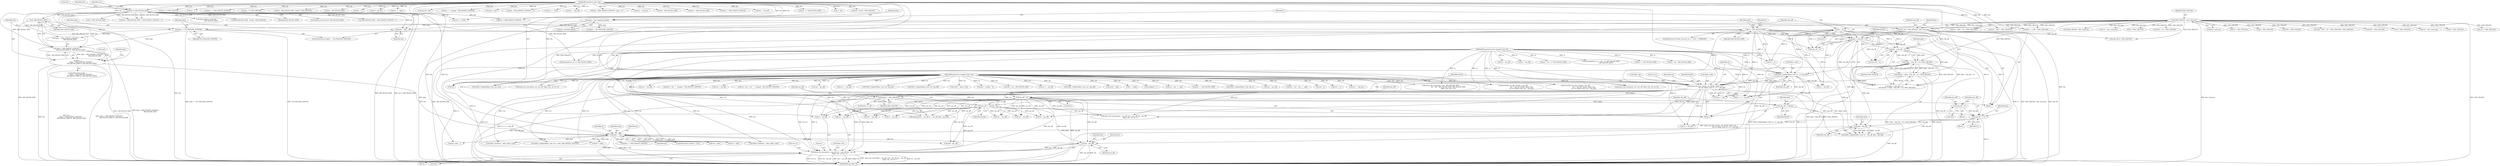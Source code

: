 digraph "0_openssl_68595c0c2886e7942a14f98c17a55a88afb6c292@API" {
"1000411" [label="(Call,aesni_cbc_encrypt(in + aes_off, out + aes_off, len - aes_off,\n                              &key->ks, ctx->iv, 1))"];
"1000125" [label="(MethodParameterIn,const unsigned char *in)"];
"1000237" [label="(Call,aesni_cbc_sha1_enc(in, out, blocks, &key->ks,\n                               ctx->iv, &key->md, in + iv + sha_off))"];
"1000124" [label="(MethodParameterIn,unsigned char *out)"];
"1000218" [label="(Call,blocks = (plen - (sha_off + iv)) / SHA_CBLOCK)"];
"1000220" [label="(Call,(plen - (sha_off + iv)) / SHA_CBLOCK)"];
"1000221" [label="(Call,plen - (sha_off + iv))"];
"1000213" [label="(Call,plen > (sha_off + iv))"];
"1000182" [label="(Call,plen = len)"];
"1000168" [label="(Call,len % AES_BLOCK_SIZE)"];
"1000126" [label="(MethodParameterIn,size_t len)"];
"1000179" [label="(Call,plen == NO_PAYLOAD_LENGTH)"];
"1000135" [label="(Call,plen = key->payload_length)"];
"1000153" [label="(Call,sha_off = SHA_CBLOCK - key->md.num)"];
"1000155" [label="(Call,SHA_CBLOCK - key->md.num)"];
"1000141" [label="(Call,iv = 0)"];
"1000208" [label="(Call,iv = AES_BLOCK_SIZE)"];
"1000195" [label="(Call,-AES_BLOCK_SIZE)"];
"1000228" [label="(Call,SHA1_Update(&key->md, in + iv, sha_off))"];
"1000149" [label="(Call,aes_off = 0)"];
"1000260" [label="(Call,aes_off += blocks)"];
"1000257" [label="(Call,blocks *= SHA_CBLOCK)"];
"1000418" [label="(Call,len - aes_off)"];
"1000320" [label="(Call,plen != len)"];
"1000316" [label="(Call,plen - sha_off)"];
"1000305" [label="(Call,sha_off += iv)"];
"1000302" [label="(Call,sha_off = 0)"];
"1000263" [label="(Call,sha_off += blocks)"];
"1000187" [label="(Call,len !=\n                 ((plen + SHA_DIGEST_LENGTH +\n                   AES_BLOCK_SIZE) & -AES_BLOCK_SIZE))"];
"1000189" [label="(Call,(plen + SHA_DIGEST_LENGTH +\n                   AES_BLOCK_SIZE) & -AES_BLOCK_SIZE)"];
"1001861" [label="(Call,len - 2 * SHA_CBLOCK)"];
"1001017" [label="(Call,res != SHA_CBLOCK)"];
"1000423" [label="(Identifier,key)"];
"1000135" [label="(Call,plen = key->payload_length)"];
"1000219" [label="(Identifier,blocks)"];
"1000263" [label="(Call,sha_off += blocks)"];
"1000150" [label="(Identifier,aes_off)"];
"1000156" [label="(Identifier,SHA_CBLOCK)"];
"1000245" [label="(Call,ctx->iv)"];
"1001897" [label="(Call,out + aes_off)"];
"1000272" [label="(Call,blocks >> 29)"];
"1001894" [label="(Call,in + aes_off)"];
"1000707" [label="(Call,len - (256 + 32 + SHA_CBLOCK))"];
"1000392" [label="(Call,out + aes_off)"];
"1000604" [label="(Call,len - 1)"];
"1000257" [label="(Call,blocks *= SHA_CBLOCK)"];
"1000320" [label="(Call,plen != len)"];
"1000303" [label="(Identifier,sha_off)"];
"1000213" [label="(Call,plen > (sha_off + iv))"];
"1001520" [label="(Call,len += SHA_DIGEST_LENGTH)"];
"1000498" [label="(Call,len < (AES_BLOCK_SIZE + SHA_DIGEST_LENGTH + 1))"];
"1001783" [label="(Call,out = out + len - 1 - pad)"];
"1000179" [label="(Call,plen == NO_PAYLOAD_LENGTH)"];
"1000830" [label="(Call,SHA_CBLOCK - key->md.num)"];
"1001851" [label="(Call,len - 3 * SHA_CBLOCK)"];
"1000192" [label="(Call,SHA_DIGEST_LENGTH +\n                   AES_BLOCK_SIZE)"];
"1000125" [label="(MethodParameterIn,const unsigned char *in)"];
"1000577" [label="(Call,aesni_cbc_encrypt(in + len - AES_BLOCK_SIZE,\n                                  out + len - AES_BLOCK_SIZE, AES_BLOCK_SIZE,\n                                  &key->ks, tail_iv, 0))"];
"1000229" [label="(Call,&key->md)"];
"1000143" [label="(Literal,0)"];
"1000717" [label="(Call,len - AES_BLOCK_SIZE - blocks * SHA_CBLOCK)"];
"1000154" [label="(Identifier,sha_off)"];
"1000254" [label="(Call,iv + sha_off)"];
"1000196" [label="(Identifier,AES_BLOCK_SIZE)"];
"1000391" [label="(Call,aesni_cbc_encrypt(out + aes_off, out + aes_off, len - aes_off,\n                              &key->ks, ctx->iv, 1))"];
"1000304" [label="(Literal,0)"];
"1000239" [label="(Identifier,out)"];
"1000398" [label="(Call,len - aes_off)"];
"1001970" [label="(Literal,1)"];
"1000410" [label="(Block,)"];
"1000419" [label="(Identifier,len)"];
"1000172" [label="(Literal,0)"];
"1000222" [label="(Identifier,plen)"];
"1000186" [label="(ControlStructure,if (len !=\n                 ((plen + SHA_DIGEST_LENGTH +\n                   AES_BLOCK_SIZE) & -AES_BLOCK_SIZE)))"];
"1001523" [label="(Call,res = key->md.num)"];
"1000183" [label="(Identifier,plen)"];
"1000212" [label="(Call,plen > (sha_off + iv)\n            && (blocks = (plen - (sha_off + iv)) / SHA_CBLOCK))"];
"1001853" [label="(Call,3 * SHA_CBLOCK)"];
"1001647" [label="(Call,out - p)"];
"1000228" [label="(Call,SHA1_Update(&key->md, in + iv, sha_off))"];
"1000844" [label="(Call,out += j)"];
"1001893" [label="(Call,aesni256_cbc_sha1_dec(in + aes_off,\n                                      out + aes_off, blocks, &key->ks,\n                                      ctx->iv, &key->md, out + sha_off))"];
"1000306" [label="(Identifier,sha_off)"];
"1000580" [label="(Call,len - AES_BLOCK_SIZE)"];
"1001625" [label="(Call,out += inp_len)"];
"1001912" [label="(Call,out + sha_off)"];
"1000847" [label="(Call,len -= j)"];
"1000820" [label="(Call,len - (256 + SHA_CBLOCK))"];
"1001635" [label="(Call,out + len - 1 - maxpad - SHA_DIGEST_LENGTH)"];
"1000261" [label="(Identifier,aes_off)"];
"1001561" [label="(Call,len - inp_len)"];
"1001787" [label="(Call,len - 1 - pad)"];
"1000142" [label="(Identifier,iv)"];
"1000127" [label="(Block,)"];
"1000177" [label="(Block,)"];
"1000328" [label="(Call,memcpy(out + aes_off, in + aes_off, plen - aes_off))"];
"1000376" [label="(Call,len - plen - 1)"];
"1000811" [label="(Call,len >= (256 + SHA_CBLOCK))"];
"1000719" [label="(Call,AES_BLOCK_SIZE - blocks * SHA_CBLOCK)"];
"1000170" [label="(Identifier,AES_BLOCK_SIZE)"];
"1000339" [label="(Call,out + plen)"];
"1000660" [label="(Call,inp_len - len)"];
"1000236" [label="(Identifier,sha_off)"];
"1001637" [label="(Call,len - 1 - maxpad - SHA_DIGEST_LENGTH)"];
"1000418" [label="(Call,len - aes_off)"];
"1000167" [label="(ControlStructure,if (len % AES_BLOCK_SIZE))"];
"1000329" [label="(Call,out + aes_off)"];
"1000709" [label="(Call,256 + 32 + SHA_CBLOCK)"];
"1000318" [label="(Identifier,sha_off)"];
"1000412" [label="(Call,in + aes_off)"];
"1000569" [label="(Call,in + len - 2 * AES_BLOCK_SIZE)"];
"1000767" [label="(Call,out + sha_off)"];
"1000149" [label="(Call,aes_off = 0)"];
"1000363" [label="(Call,out + plen)"];
"1000260" [label="(Call,aes_off += blocks)"];
"1000164" [label="(Identifier,key)"];
"1000184" [label="(Identifier,len)"];
"1000411" [label="(Call,aesni_cbc_encrypt(in + aes_off, out + aes_off, len - aes_off,\n                              &key->ks, ctx->iv, 1))"];
"1000190" [label="(Call,plen + SHA_DIGEST_LENGTH +\n                   AES_BLOCK_SIZE)"];
"1001633" [label="(Call,*p = out + len - 1 - maxpad - SHA_DIGEST_LENGTH)"];
"1000182" [label="(Call,plen = len)"];
"1000141" [label="(Call,iv = 0)"];
"1000752" [label="(Call,out + aes_off)"];
"1000381" [label="(Call,plen < len)"];
"1000307" [label="(Identifier,iv)"];
"1000233" [label="(Call,in + iv)"];
"1000313" [label="(Call,in + sha_off)"];
"1000151" [label="(Literal,0)"];
"1000126" [label="(MethodParameterIn,size_t len)"];
"1000259" [label="(Identifier,SHA_CBLOCK)"];
"1000221" [label="(Call,plen - (sha_off + iv))"];
"1000332" [label="(Call,in + aes_off)"];
"1000237" [label="(Call,aesni_cbc_sha1_enc(in, out, blocks, &key->ks,\n                               ctx->iv, &key->md, in + iv + sha_off))"];
"1000421" [label="(Call,&key->ks)"];
"1001845" [label="(Call,sha_off %= SHA_CBLOCK)"];
"1001971" [label="(MethodReturn,static int)"];
"1001874" [label="(Call,aesni_cbc_encrypt(in, out, aes_off, &key->ks, ctx->iv, 0))"];
"1000240" [label="(Identifier,blocks)"];
"1000507" [label="(Call,memcpy(ctx->iv, in, AES_BLOCK_SIZE))"];
"1001920" [label="(Call,out += sha_off)"];
"1000157" [label="(Call,key->md.num)"];
"1000370" [label="(Call,plen += SHA_DIGEST_LENGTH)"];
"1000302" [label="(Call,sha_off = 0)"];
"1000311" [label="(Identifier,key)"];
"1000187" [label="(Call,len !=\n                 ((plen + SHA_DIGEST_LENGTH +\n                   AES_BLOCK_SIZE) & -AES_BLOCK_SIZE))"];
"1000215" [label="(Call,sha_off + iv)"];
"1000413" [label="(Identifier,in)"];
"1000609" [label="(Call,len - (SHA_DIGEST_LENGTH + 1))"];
"1000317" [label="(Identifier,plen)"];
"1000800" [label="(Call,SHA1_Update(&key->md, out, inp_len))"];
"1000741" [label="(Call,SHA1_Update(&key->md, out, sha_off))"];
"1000711" [label="(Call,32 + SHA_CBLOCK)"];
"1000825" [label="(Call,0 - SHA_CBLOCK)"];
"1000395" [label="(Call,out + aes_off)"];
"1000169" [label="(Identifier,len)"];
"1000189" [label="(Call,(plen + SHA_DIGEST_LENGTH +\n                   AES_BLOCK_SIZE) & -AES_BLOCK_SIZE)"];
"1000558" [label="(Call,len >= 1024)"];
"1000136" [label="(Identifier,plen)"];
"1000209" [label="(Identifier,iv)"];
"1001923" [label="(Call,len -= sha_off)"];
"1000450" [label="(Call,plen != NO_PAYLOAD_LENGTH)"];
"1000168" [label="(Call,len % AES_BLOCK_SIZE)"];
"1000648" [label="(Call,len - (SHA_DIGEST_LENGTH + pad + 1))"];
"1000358" [label="(Call,out + plen)"];
"1000188" [label="(Identifier,len)"];
"1000181" [label="(Identifier,NO_PAYLOAD_LENGTH)"];
"1000200" [label="(ControlStructure,if (key->aux.tls_ver >= TLS1_1_VERSION))"];
"1000264" [label="(Identifier,sha_off)"];
"1000338" [label="(Call,SHA1_Final(out + plen, &key->md))"];
"1001628" [label="(Call,len -= inp_len)"];
"1000322" [label="(Identifier,len)"];
"1000729" [label="(Call,aesni_cbc_encrypt(in, out, aes_off, &key->ks, ctx->iv, 0))"];
"1000585" [label="(Call,len - AES_BLOCK_SIZE)"];
"1000547" [label="(Call,out[i] ^ pmac->c[i])"];
"1000567" [label="(Call,memcpy(tail_iv, in + len - 2 * AES_BLOCK_SIZE,\n                       AES_BLOCK_SIZE))"];
"1000600" [label="(Call,pad = out[len - 1])"];
"1000583" [label="(Call,out + len - AES_BLOCK_SIZE)"];
"1000822" [label="(Call,256 + SHA_CBLOCK)"];
"1000519" [label="(Call,len -= AES_BLOCK_SIZE)"];
"1000807" [label="(Call,len -= SHA_DIGEST_LENGTH)"];
"1000195" [label="(Call,-AES_BLOCK_SIZE)"];
"1000778" [label="(Call,len -= sha_off)"];
"1000775" [label="(Call,out += sha_off)"];
"1000220" [label="(Call,(plen - (sha_off + iv)) / SHA_CBLOCK)"];
"1000153" [label="(Call,sha_off = SHA_CBLOCK - key->md.num)"];
"1000218" [label="(Call,blocks = (plen - (sha_off + iv)) / SHA_CBLOCK)"];
"1000325" [label="(Call,in != out)"];
"1000180" [label="(Identifier,plen)"];
"1000223" [label="(Call,sha_off + iv)"];
"1001886" [label="(Call,SHA1_Update(&key->md, out, sha_off))"];
"1000420" [label="(Identifier,aes_off)"];
"1001962" [label="(Call,SHA1_Update(&key->md, out, len))"];
"1000513" [label="(Call,in += AES_BLOCK_SIZE)"];
"1000137" [label="(Call,key->payload_length)"];
"1000578" [label="(Call,in + len - AES_BLOCK_SIZE)"];
"1000524" [label="(Call,len < (SHA_DIGEST_LENGTH + 1))"];
"1000124" [label="(MethodParameterIn,unsigned char *out)"];
"1000248" [label="(Call,&key->md)"];
"1001807" [label="(Call,out[i] ^ pad)"];
"1000198" [label="(Literal,0)"];
"1000969" [label="(Call,c = out[j])"];
"1000269" [label="(Identifier,key)"];
"1000146" [label="(Identifier,sha_off)"];
"1000749" [label="(Call,in + aes_off)"];
"1000326" [label="(Identifier,in)"];
"1000386" [label="(Call,out[plen] = l)"];
"1000706" [label="(Call,(len - (256 + 32 + SHA_CBLOCK)) / SHA_CBLOCK)"];
"1000175" [label="(Identifier,ctx)"];
"1000265" [label="(Identifier,blocks)"];
"1000415" [label="(Call,out + aes_off)"];
"1000155" [label="(Call,SHA_CBLOCK - key->md.num)"];
"1000813" [label="(Call,256 + SHA_CBLOCK)"];
"1000425" [label="(Call,ctx->iv)"];
"1000204" [label="(Identifier,key)"];
"1000500" [label="(Call,AES_BLOCK_SIZE + SHA_DIGEST_LENGTH + 1)"];
"1000214" [label="(Identifier,plen)"];
"1001785" [label="(Call,out + len - 1 - pad)"];
"1001835" [label="(Call,len >= 1024)"];
"1000516" [label="(Call,out += AES_BLOCK_SIZE)"];
"1000262" [label="(Identifier,blocks)"];
"1000571" [label="(Call,len - 2 * AES_BLOCK_SIZE)"];
"1000210" [label="(Identifier,AES_BLOCK_SIZE)"];
"1001863" [label="(Call,2 * SHA_CBLOCK)"];
"1000962" [label="(Call,j < len)"];
"1000258" [label="(Identifier,blocks)"];
"1000748" [label="(Call,aesni256_cbc_sha1_dec(in + aes_off,\n                                      out + aes_off, blocks, &key->ks,\n                                      ctx->iv, &key->md, out + sha_off))"];
"1000305" [label="(Call,sha_off += iv)"];
"1000178" [label="(ControlStructure,if (plen == NO_PAYLOAD_LENGTH))"];
"1000428" [label="(Literal,1)"];
"1000241" [label="(Call,&key->ks)"];
"1000208" [label="(Call,iv = AES_BLOCK_SIZE)"];
"1001869" [label="(Call,len - blocks * SHA_CBLOCK)"];
"1000952" [label="(Call,res = key->md.num)"];
"1000238" [label="(Identifier,in)"];
"1001143" [label="(Call,i < SHA_CBLOCK)"];
"1000301" [label="(Block,)"];
"1000308" [label="(Call,SHA1_Update(&key->md, in + sha_off, plen - sha_off))"];
"1000227" [label="(Block,)"];
"1000573" [label="(Call,2 * AES_BLOCK_SIZE)"];
"1000335" [label="(Call,plen - aes_off)"];
"1000316" [label="(Call,plen - sha_off)"];
"1000321" [label="(Identifier,plen)"];
"1000319" [label="(ControlStructure,if (plen != len))"];
"1000252" [label="(Call,in + iv + sha_off)"];
"1000353" [label="(Call,SHA1_Update(&key->md, out + plen, SHA_DIGEST_LENGTH))"];
"1000837" [label="(Call,SHA1_Update(&key->md, out, j))"];
"1000226" [label="(Identifier,SHA_CBLOCK)"];
"1000362" [label="(Call,SHA1_Final(out + plen, &key->md))"];
"1000411" -> "1000410"  [label="AST: "];
"1000411" -> "1000428"  [label="CFG: "];
"1000412" -> "1000411"  [label="AST: "];
"1000415" -> "1000411"  [label="AST: "];
"1000418" -> "1000411"  [label="AST: "];
"1000421" -> "1000411"  [label="AST: "];
"1000425" -> "1000411"  [label="AST: "];
"1000428" -> "1000411"  [label="AST: "];
"1001970" -> "1000411"  [label="CFG: "];
"1000411" -> "1001971"  [label="DDG: aesni_cbc_encrypt(in + aes_off, out + aes_off, len - aes_off,\n                              &key->ks, ctx->iv, 1)"];
"1000411" -> "1001971"  [label="DDG: in + aes_off"];
"1000411" -> "1001971"  [label="DDG: ctx->iv"];
"1000411" -> "1001971"  [label="DDG: len - aes_off"];
"1000411" -> "1001971"  [label="DDG: out + aes_off"];
"1000411" -> "1001971"  [label="DDG: &key->ks"];
"1000125" -> "1000411"  [label="DDG: in"];
"1000237" -> "1000411"  [label="DDG: in"];
"1000237" -> "1000411"  [label="DDG: out"];
"1000237" -> "1000411"  [label="DDG: &key->ks"];
"1000237" -> "1000411"  [label="DDG: ctx->iv"];
"1000149" -> "1000411"  [label="DDG: aes_off"];
"1000260" -> "1000411"  [label="DDG: aes_off"];
"1000124" -> "1000411"  [label="DDG: out"];
"1000418" -> "1000411"  [label="DDG: len"];
"1000418" -> "1000411"  [label="DDG: aes_off"];
"1000125" -> "1000122"  [label="AST: "];
"1000125" -> "1001971"  [label="DDG: in"];
"1000125" -> "1000228"  [label="DDG: in"];
"1000125" -> "1000233"  [label="DDG: in"];
"1000125" -> "1000237"  [label="DDG: in"];
"1000125" -> "1000252"  [label="DDG: in"];
"1000125" -> "1000308"  [label="DDG: in"];
"1000125" -> "1000313"  [label="DDG: in"];
"1000125" -> "1000325"  [label="DDG: in"];
"1000125" -> "1000328"  [label="DDG: in"];
"1000125" -> "1000332"  [label="DDG: in"];
"1000125" -> "1000412"  [label="DDG: in"];
"1000125" -> "1000507"  [label="DDG: in"];
"1000125" -> "1000513"  [label="DDG: in"];
"1000125" -> "1000567"  [label="DDG: in"];
"1000125" -> "1000569"  [label="DDG: in"];
"1000125" -> "1000577"  [label="DDG: in"];
"1000125" -> "1000578"  [label="DDG: in"];
"1000125" -> "1000729"  [label="DDG: in"];
"1000125" -> "1000748"  [label="DDG: in"];
"1000125" -> "1000749"  [label="DDG: in"];
"1000125" -> "1001874"  [label="DDG: in"];
"1000125" -> "1001893"  [label="DDG: in"];
"1000125" -> "1001894"  [label="DDG: in"];
"1000237" -> "1000227"  [label="AST: "];
"1000237" -> "1000252"  [label="CFG: "];
"1000238" -> "1000237"  [label="AST: "];
"1000239" -> "1000237"  [label="AST: "];
"1000240" -> "1000237"  [label="AST: "];
"1000241" -> "1000237"  [label="AST: "];
"1000245" -> "1000237"  [label="AST: "];
"1000248" -> "1000237"  [label="AST: "];
"1000252" -> "1000237"  [label="AST: "];
"1000258" -> "1000237"  [label="CFG: "];
"1000237" -> "1001971"  [label="DDG: aesni_cbc_sha1_enc(in, out, blocks, &key->ks,\n                               ctx->iv, &key->md, in + iv + sha_off)"];
"1000237" -> "1001971"  [label="DDG: in + iv + sha_off"];
"1000124" -> "1000237"  [label="DDG: out"];
"1000218" -> "1000237"  [label="DDG: blocks"];
"1000228" -> "1000237"  [label="DDG: &key->md"];
"1000228" -> "1000237"  [label="DDG: sha_off"];
"1000141" -> "1000237"  [label="DDG: iv"];
"1000208" -> "1000237"  [label="DDG: iv"];
"1000237" -> "1000257"  [label="DDG: blocks"];
"1000237" -> "1000308"  [label="DDG: &key->md"];
"1000237" -> "1000308"  [label="DDG: in"];
"1000237" -> "1000313"  [label="DDG: in"];
"1000237" -> "1000325"  [label="DDG: in"];
"1000237" -> "1000325"  [label="DDG: out"];
"1000237" -> "1000391"  [label="DDG: &key->ks"];
"1000237" -> "1000391"  [label="DDG: ctx->iv"];
"1000237" -> "1000412"  [label="DDG: in"];
"1000237" -> "1000415"  [label="DDG: out"];
"1000124" -> "1000122"  [label="AST: "];
"1000124" -> "1001971"  [label="DDG: out"];
"1000124" -> "1000325"  [label="DDG: out"];
"1000124" -> "1000328"  [label="DDG: out"];
"1000124" -> "1000329"  [label="DDG: out"];
"1000124" -> "1000338"  [label="DDG: out"];
"1000124" -> "1000339"  [label="DDG: out"];
"1000124" -> "1000353"  [label="DDG: out"];
"1000124" -> "1000358"  [label="DDG: out"];
"1000124" -> "1000362"  [label="DDG: out"];
"1000124" -> "1000363"  [label="DDG: out"];
"1000124" -> "1000386"  [label="DDG: out"];
"1000124" -> "1000391"  [label="DDG: out"];
"1000124" -> "1000392"  [label="DDG: out"];
"1000124" -> "1000395"  [label="DDG: out"];
"1000124" -> "1000415"  [label="DDG: out"];
"1000124" -> "1000516"  [label="DDG: out"];
"1000124" -> "1000547"  [label="DDG: out"];
"1000124" -> "1000577"  [label="DDG: out"];
"1000124" -> "1000583"  [label="DDG: out"];
"1000124" -> "1000600"  [label="DDG: out"];
"1000124" -> "1000729"  [label="DDG: out"];
"1000124" -> "1000741"  [label="DDG: out"];
"1000124" -> "1000748"  [label="DDG: out"];
"1000124" -> "1000752"  [label="DDG: out"];
"1000124" -> "1000767"  [label="DDG: out"];
"1000124" -> "1000775"  [label="DDG: out"];
"1000124" -> "1000800"  [label="DDG: out"];
"1000124" -> "1000837"  [label="DDG: out"];
"1000124" -> "1000844"  [label="DDG: out"];
"1000124" -> "1000969"  [label="DDG: out"];
"1000124" -> "1001625"  [label="DDG: out"];
"1000124" -> "1001633"  [label="DDG: out"];
"1000124" -> "1001635"  [label="DDG: out"];
"1000124" -> "1001647"  [label="DDG: out"];
"1000124" -> "1001783"  [label="DDG: out"];
"1000124" -> "1001785"  [label="DDG: out"];
"1000124" -> "1001807"  [label="DDG: out"];
"1000124" -> "1001874"  [label="DDG: out"];
"1000124" -> "1001886"  [label="DDG: out"];
"1000124" -> "1001893"  [label="DDG: out"];
"1000124" -> "1001897"  [label="DDG: out"];
"1000124" -> "1001912"  [label="DDG: out"];
"1000124" -> "1001920"  [label="DDG: out"];
"1000124" -> "1001962"  [label="DDG: out"];
"1000218" -> "1000212"  [label="AST: "];
"1000218" -> "1000220"  [label="CFG: "];
"1000219" -> "1000218"  [label="AST: "];
"1000220" -> "1000218"  [label="AST: "];
"1000212" -> "1000218"  [label="CFG: "];
"1000218" -> "1001971"  [label="DDG: blocks"];
"1000218" -> "1001971"  [label="DDG: (plen - (sha_off + iv)) / SHA_CBLOCK"];
"1000218" -> "1000212"  [label="DDG: blocks"];
"1000220" -> "1000218"  [label="DDG: plen - (sha_off + iv)"];
"1000220" -> "1000218"  [label="DDG: SHA_CBLOCK"];
"1000220" -> "1000226"  [label="CFG: "];
"1000221" -> "1000220"  [label="AST: "];
"1000226" -> "1000220"  [label="AST: "];
"1000220" -> "1001971"  [label="DDG: plen - (sha_off + iv)"];
"1000220" -> "1001971"  [label="DDG: SHA_CBLOCK"];
"1000220" -> "1000212"  [label="DDG: plen - (sha_off + iv)"];
"1000220" -> "1000212"  [label="DDG: SHA_CBLOCK"];
"1000221" -> "1000220"  [label="DDG: plen"];
"1000221" -> "1000220"  [label="DDG: sha_off + iv"];
"1000155" -> "1000220"  [label="DDG: SHA_CBLOCK"];
"1000220" -> "1000257"  [label="DDG: SHA_CBLOCK"];
"1000221" -> "1000223"  [label="CFG: "];
"1000222" -> "1000221"  [label="AST: "];
"1000223" -> "1000221"  [label="AST: "];
"1000226" -> "1000221"  [label="CFG: "];
"1000221" -> "1001971"  [label="DDG: sha_off + iv"];
"1000213" -> "1000221"  [label="DDG: plen"];
"1000153" -> "1000221"  [label="DDG: sha_off"];
"1000141" -> "1000221"  [label="DDG: iv"];
"1000208" -> "1000221"  [label="DDG: iv"];
"1000221" -> "1000316"  [label="DDG: plen"];
"1000213" -> "1000212"  [label="AST: "];
"1000213" -> "1000215"  [label="CFG: "];
"1000214" -> "1000213"  [label="AST: "];
"1000215" -> "1000213"  [label="AST: "];
"1000219" -> "1000213"  [label="CFG: "];
"1000212" -> "1000213"  [label="CFG: "];
"1000213" -> "1001971"  [label="DDG: sha_off + iv"];
"1000213" -> "1000212"  [label="DDG: plen"];
"1000213" -> "1000212"  [label="DDG: sha_off + iv"];
"1000182" -> "1000213"  [label="DDG: plen"];
"1000179" -> "1000213"  [label="DDG: plen"];
"1000153" -> "1000213"  [label="DDG: sha_off"];
"1000141" -> "1000213"  [label="DDG: iv"];
"1000208" -> "1000213"  [label="DDG: iv"];
"1000213" -> "1000316"  [label="DDG: plen"];
"1000182" -> "1000178"  [label="AST: "];
"1000182" -> "1000184"  [label="CFG: "];
"1000183" -> "1000182"  [label="AST: "];
"1000184" -> "1000182"  [label="AST: "];
"1000214" -> "1000182"  [label="CFG: "];
"1000168" -> "1000182"  [label="DDG: len"];
"1000126" -> "1000182"  [label="DDG: len"];
"1000168" -> "1000167"  [label="AST: "];
"1000168" -> "1000170"  [label="CFG: "];
"1000169" -> "1000168"  [label="AST: "];
"1000170" -> "1000168"  [label="AST: "];
"1000172" -> "1000168"  [label="CFG: "];
"1000175" -> "1000168"  [label="CFG: "];
"1000168" -> "1001971"  [label="DDG: len % AES_BLOCK_SIZE"];
"1000168" -> "1001971"  [label="DDG: len"];
"1000168" -> "1001971"  [label="DDG: AES_BLOCK_SIZE"];
"1000126" -> "1000168"  [label="DDG: len"];
"1000168" -> "1000187"  [label="DDG: len"];
"1000168" -> "1000189"  [label="DDG: AES_BLOCK_SIZE"];
"1000168" -> "1000190"  [label="DDG: AES_BLOCK_SIZE"];
"1000168" -> "1000192"  [label="DDG: AES_BLOCK_SIZE"];
"1000168" -> "1000195"  [label="DDG: AES_BLOCK_SIZE"];
"1000168" -> "1000320"  [label="DDG: len"];
"1000168" -> "1000498"  [label="DDG: len"];
"1000168" -> "1000498"  [label="DDG: AES_BLOCK_SIZE"];
"1000168" -> "1000500"  [label="DDG: AES_BLOCK_SIZE"];
"1000168" -> "1000507"  [label="DDG: AES_BLOCK_SIZE"];
"1000168" -> "1000524"  [label="DDG: len"];
"1000168" -> "1000573"  [label="DDG: AES_BLOCK_SIZE"];
"1000168" -> "1000719"  [label="DDG: AES_BLOCK_SIZE"];
"1000168" -> "1001835"  [label="DDG: len"];
"1000126" -> "1000122"  [label="AST: "];
"1000126" -> "1001971"  [label="DDG: len"];
"1000126" -> "1000187"  [label="DDG: len"];
"1000126" -> "1000320"  [label="DDG: len"];
"1000126" -> "1000376"  [label="DDG: len"];
"1000126" -> "1000381"  [label="DDG: len"];
"1000126" -> "1000398"  [label="DDG: len"];
"1000126" -> "1000418"  [label="DDG: len"];
"1000126" -> "1000498"  [label="DDG: len"];
"1000126" -> "1000519"  [label="DDG: len"];
"1000126" -> "1000524"  [label="DDG: len"];
"1000126" -> "1000558"  [label="DDG: len"];
"1000126" -> "1000571"  [label="DDG: len"];
"1000126" -> "1000580"  [label="DDG: len"];
"1000126" -> "1000585"  [label="DDG: len"];
"1000126" -> "1000604"  [label="DDG: len"];
"1000126" -> "1000609"  [label="DDG: len"];
"1000126" -> "1000648"  [label="DDG: len"];
"1000126" -> "1000660"  [label="DDG: len"];
"1000126" -> "1000707"  [label="DDG: len"];
"1000126" -> "1000717"  [label="DDG: len"];
"1000126" -> "1000778"  [label="DDG: len"];
"1000126" -> "1000807"  [label="DDG: len"];
"1000126" -> "1000811"  [label="DDG: len"];
"1000126" -> "1000820"  [label="DDG: len"];
"1000126" -> "1000847"  [label="DDG: len"];
"1000126" -> "1000962"  [label="DDG: len"];
"1000126" -> "1001520"  [label="DDG: len"];
"1000126" -> "1001561"  [label="DDG: len"];
"1000126" -> "1001628"  [label="DDG: len"];
"1000126" -> "1001637"  [label="DDG: len"];
"1000126" -> "1001787"  [label="DDG: len"];
"1000126" -> "1001835"  [label="DDG: len"];
"1000126" -> "1001851"  [label="DDG: len"];
"1000126" -> "1001861"  [label="DDG: len"];
"1000126" -> "1001869"  [label="DDG: len"];
"1000126" -> "1001923"  [label="DDG: len"];
"1000126" -> "1001962"  [label="DDG: len"];
"1000179" -> "1000178"  [label="AST: "];
"1000179" -> "1000181"  [label="CFG: "];
"1000180" -> "1000179"  [label="AST: "];
"1000181" -> "1000179"  [label="AST: "];
"1000183" -> "1000179"  [label="CFG: "];
"1000188" -> "1000179"  [label="CFG: "];
"1000179" -> "1001971"  [label="DDG: plen == NO_PAYLOAD_LENGTH"];
"1000179" -> "1001971"  [label="DDG: NO_PAYLOAD_LENGTH"];
"1000135" -> "1000179"  [label="DDG: plen"];
"1000179" -> "1000189"  [label="DDG: plen"];
"1000179" -> "1000190"  [label="DDG: plen"];
"1000135" -> "1000127"  [label="AST: "];
"1000135" -> "1000137"  [label="CFG: "];
"1000136" -> "1000135"  [label="AST: "];
"1000137" -> "1000135"  [label="AST: "];
"1000142" -> "1000135"  [label="CFG: "];
"1000135" -> "1001971"  [label="DDG: plen"];
"1000135" -> "1000450"  [label="DDG: plen"];
"1000153" -> "1000127"  [label="AST: "];
"1000153" -> "1000155"  [label="CFG: "];
"1000154" -> "1000153"  [label="AST: "];
"1000155" -> "1000153"  [label="AST: "];
"1000164" -> "1000153"  [label="CFG: "];
"1000153" -> "1001971"  [label="DDG: SHA_CBLOCK - key->md.num"];
"1000153" -> "1001971"  [label="DDG: sha_off"];
"1000155" -> "1000153"  [label="DDG: SHA_CBLOCK"];
"1000155" -> "1000153"  [label="DDG: key->md.num"];
"1000153" -> "1000215"  [label="DDG: sha_off"];
"1000153" -> "1000223"  [label="DDG: sha_off"];
"1000153" -> "1000228"  [label="DDG: sha_off"];
"1000153" -> "1001845"  [label="DDG: sha_off"];
"1000155" -> "1000157"  [label="CFG: "];
"1000156" -> "1000155"  [label="AST: "];
"1000157" -> "1000155"  [label="AST: "];
"1000155" -> "1001971"  [label="DDG: key->md.num"];
"1000155" -> "1001971"  [label="DDG: SHA_CBLOCK"];
"1000155" -> "1000257"  [label="DDG: SHA_CBLOCK"];
"1000155" -> "1000707"  [label="DDG: SHA_CBLOCK"];
"1000155" -> "1000709"  [label="DDG: SHA_CBLOCK"];
"1000155" -> "1000711"  [label="DDG: SHA_CBLOCK"];
"1000155" -> "1000706"  [label="DDG: SHA_CBLOCK"];
"1000155" -> "1000811"  [label="DDG: SHA_CBLOCK"];
"1000155" -> "1000813"  [label="DDG: SHA_CBLOCK"];
"1000155" -> "1000820"  [label="DDG: SHA_CBLOCK"];
"1000155" -> "1000822"  [label="DDG: SHA_CBLOCK"];
"1000155" -> "1000825"  [label="DDG: SHA_CBLOCK"];
"1000155" -> "1000830"  [label="DDG: key->md.num"];
"1000155" -> "1000952"  [label="DDG: key->md.num"];
"1000155" -> "1001017"  [label="DDG: SHA_CBLOCK"];
"1000155" -> "1001143"  [label="DDG: SHA_CBLOCK"];
"1000155" -> "1001523"  [label="DDG: key->md.num"];
"1000155" -> "1001845"  [label="DDG: SHA_CBLOCK"];
"1000155" -> "1001853"  [label="DDG: SHA_CBLOCK"];
"1000155" -> "1001863"  [label="DDG: SHA_CBLOCK"];
"1000141" -> "1000127"  [label="AST: "];
"1000141" -> "1000143"  [label="CFG: "];
"1000142" -> "1000141"  [label="AST: "];
"1000143" -> "1000141"  [label="AST: "];
"1000146" -> "1000141"  [label="CFG: "];
"1000141" -> "1001971"  [label="DDG: iv"];
"1000141" -> "1000215"  [label="DDG: iv"];
"1000141" -> "1000223"  [label="DDG: iv"];
"1000141" -> "1000228"  [label="DDG: iv"];
"1000141" -> "1000233"  [label="DDG: iv"];
"1000141" -> "1000252"  [label="DDG: iv"];
"1000141" -> "1000254"  [label="DDG: iv"];
"1000141" -> "1000305"  [label="DDG: iv"];
"1000208" -> "1000200"  [label="AST: "];
"1000208" -> "1000210"  [label="CFG: "];
"1000209" -> "1000208"  [label="AST: "];
"1000210" -> "1000208"  [label="AST: "];
"1000214" -> "1000208"  [label="CFG: "];
"1000208" -> "1001971"  [label="DDG: AES_BLOCK_SIZE"];
"1000195" -> "1000208"  [label="DDG: AES_BLOCK_SIZE"];
"1000208" -> "1000215"  [label="DDG: iv"];
"1000208" -> "1000223"  [label="DDG: iv"];
"1000208" -> "1000228"  [label="DDG: iv"];
"1000208" -> "1000233"  [label="DDG: iv"];
"1000208" -> "1000252"  [label="DDG: iv"];
"1000208" -> "1000254"  [label="DDG: iv"];
"1000208" -> "1000305"  [label="DDG: iv"];
"1000195" -> "1000189"  [label="AST: "];
"1000195" -> "1000196"  [label="CFG: "];
"1000196" -> "1000195"  [label="AST: "];
"1000189" -> "1000195"  [label="CFG: "];
"1000195" -> "1001971"  [label="DDG: AES_BLOCK_SIZE"];
"1000195" -> "1000189"  [label="DDG: AES_BLOCK_SIZE"];
"1000228" -> "1000227"  [label="AST: "];
"1000228" -> "1000236"  [label="CFG: "];
"1000229" -> "1000228"  [label="AST: "];
"1000233" -> "1000228"  [label="AST: "];
"1000236" -> "1000228"  [label="AST: "];
"1000238" -> "1000228"  [label="CFG: "];
"1000228" -> "1001971"  [label="DDG: in + iv"];
"1000228" -> "1001971"  [label="DDG: SHA1_Update(&key->md, in + iv, sha_off)"];
"1000228" -> "1000252"  [label="DDG: sha_off"];
"1000228" -> "1000254"  [label="DDG: sha_off"];
"1000228" -> "1000263"  [label="DDG: sha_off"];
"1000149" -> "1000127"  [label="AST: "];
"1000149" -> "1000151"  [label="CFG: "];
"1000150" -> "1000149"  [label="AST: "];
"1000151" -> "1000149"  [label="AST: "];
"1000154" -> "1000149"  [label="CFG: "];
"1000149" -> "1001971"  [label="DDG: aes_off"];
"1000149" -> "1000260"  [label="DDG: aes_off"];
"1000149" -> "1000328"  [label="DDG: aes_off"];
"1000149" -> "1000329"  [label="DDG: aes_off"];
"1000149" -> "1000332"  [label="DDG: aes_off"];
"1000149" -> "1000335"  [label="DDG: aes_off"];
"1000149" -> "1000391"  [label="DDG: aes_off"];
"1000149" -> "1000392"  [label="DDG: aes_off"];
"1000149" -> "1000395"  [label="DDG: aes_off"];
"1000149" -> "1000398"  [label="DDG: aes_off"];
"1000149" -> "1000412"  [label="DDG: aes_off"];
"1000149" -> "1000415"  [label="DDG: aes_off"];
"1000149" -> "1000418"  [label="DDG: aes_off"];
"1000260" -> "1000227"  [label="AST: "];
"1000260" -> "1000262"  [label="CFG: "];
"1000261" -> "1000260"  [label="AST: "];
"1000262" -> "1000260"  [label="AST: "];
"1000264" -> "1000260"  [label="CFG: "];
"1000257" -> "1000260"  [label="DDG: blocks"];
"1000260" -> "1000328"  [label="DDG: aes_off"];
"1000260" -> "1000329"  [label="DDG: aes_off"];
"1000260" -> "1000332"  [label="DDG: aes_off"];
"1000260" -> "1000335"  [label="DDG: aes_off"];
"1000260" -> "1000391"  [label="DDG: aes_off"];
"1000260" -> "1000392"  [label="DDG: aes_off"];
"1000260" -> "1000395"  [label="DDG: aes_off"];
"1000260" -> "1000398"  [label="DDG: aes_off"];
"1000260" -> "1000412"  [label="DDG: aes_off"];
"1000260" -> "1000415"  [label="DDG: aes_off"];
"1000260" -> "1000418"  [label="DDG: aes_off"];
"1000257" -> "1000227"  [label="AST: "];
"1000257" -> "1000259"  [label="CFG: "];
"1000258" -> "1000257"  [label="AST: "];
"1000259" -> "1000257"  [label="AST: "];
"1000261" -> "1000257"  [label="CFG: "];
"1000257" -> "1001971"  [label="DDG: SHA_CBLOCK"];
"1000257" -> "1000263"  [label="DDG: blocks"];
"1000257" -> "1000272"  [label="DDG: blocks"];
"1000418" -> "1000420"  [label="CFG: "];
"1000419" -> "1000418"  [label="AST: "];
"1000420" -> "1000418"  [label="AST: "];
"1000423" -> "1000418"  [label="CFG: "];
"1000418" -> "1001971"  [label="DDG: aes_off"];
"1000418" -> "1001971"  [label="DDG: len"];
"1000320" -> "1000418"  [label="DDG: len"];
"1000320" -> "1000319"  [label="AST: "];
"1000320" -> "1000322"  [label="CFG: "];
"1000321" -> "1000320"  [label="AST: "];
"1000322" -> "1000320"  [label="AST: "];
"1000326" -> "1000320"  [label="CFG: "];
"1000413" -> "1000320"  [label="CFG: "];
"1000320" -> "1001971"  [label="DDG: plen"];
"1000320" -> "1001971"  [label="DDG: plen != len"];
"1000316" -> "1000320"  [label="DDG: plen"];
"1000187" -> "1000320"  [label="DDG: len"];
"1000320" -> "1000335"  [label="DDG: plen"];
"1000320" -> "1000338"  [label="DDG: plen"];
"1000320" -> "1000339"  [label="DDG: plen"];
"1000320" -> "1000353"  [label="DDG: plen"];
"1000320" -> "1000358"  [label="DDG: plen"];
"1000320" -> "1000362"  [label="DDG: plen"];
"1000320" -> "1000363"  [label="DDG: plen"];
"1000320" -> "1000370"  [label="DDG: plen"];
"1000320" -> "1000376"  [label="DDG: len"];
"1000316" -> "1000308"  [label="AST: "];
"1000316" -> "1000318"  [label="CFG: "];
"1000317" -> "1000316"  [label="AST: "];
"1000318" -> "1000316"  [label="AST: "];
"1000308" -> "1000316"  [label="CFG: "];
"1000316" -> "1001971"  [label="DDG: sha_off"];
"1000316" -> "1000308"  [label="DDG: plen"];
"1000316" -> "1000308"  [label="DDG: sha_off"];
"1000305" -> "1000316"  [label="DDG: sha_off"];
"1000305" -> "1000177"  [label="AST: "];
"1000305" -> "1000307"  [label="CFG: "];
"1000306" -> "1000305"  [label="AST: "];
"1000307" -> "1000305"  [label="AST: "];
"1000311" -> "1000305"  [label="CFG: "];
"1000305" -> "1001971"  [label="DDG: iv"];
"1000302" -> "1000305"  [label="DDG: sha_off"];
"1000263" -> "1000305"  [label="DDG: sha_off"];
"1000305" -> "1000308"  [label="DDG: sha_off"];
"1000305" -> "1000313"  [label="DDG: sha_off"];
"1000302" -> "1000301"  [label="AST: "];
"1000302" -> "1000304"  [label="CFG: "];
"1000303" -> "1000302"  [label="AST: "];
"1000304" -> "1000302"  [label="AST: "];
"1000306" -> "1000302"  [label="CFG: "];
"1000263" -> "1000227"  [label="AST: "];
"1000263" -> "1000265"  [label="CFG: "];
"1000264" -> "1000263"  [label="AST: "];
"1000265" -> "1000263"  [label="AST: "];
"1000269" -> "1000263"  [label="CFG: "];
"1000187" -> "1000186"  [label="AST: "];
"1000187" -> "1000189"  [label="CFG: "];
"1000188" -> "1000187"  [label="AST: "];
"1000189" -> "1000187"  [label="AST: "];
"1000198" -> "1000187"  [label="CFG: "];
"1000204" -> "1000187"  [label="CFG: "];
"1000187" -> "1001971"  [label="DDG: len"];
"1000187" -> "1001971"  [label="DDG: len !=\n                 ((plen + SHA_DIGEST_LENGTH +\n                   AES_BLOCK_SIZE) & -AES_BLOCK_SIZE)"];
"1000187" -> "1001971"  [label="DDG: (plen + SHA_DIGEST_LENGTH +\n                   AES_BLOCK_SIZE) & -AES_BLOCK_SIZE"];
"1000189" -> "1000187"  [label="DDG: plen + SHA_DIGEST_LENGTH +\n                   AES_BLOCK_SIZE"];
"1000189" -> "1000187"  [label="DDG: -AES_BLOCK_SIZE"];
"1000190" -> "1000189"  [label="AST: "];
"1000189" -> "1001971"  [label="DDG: plen + SHA_DIGEST_LENGTH +\n                   AES_BLOCK_SIZE"];
"1000189" -> "1001971"  [label="DDG: -AES_BLOCK_SIZE"];
}
